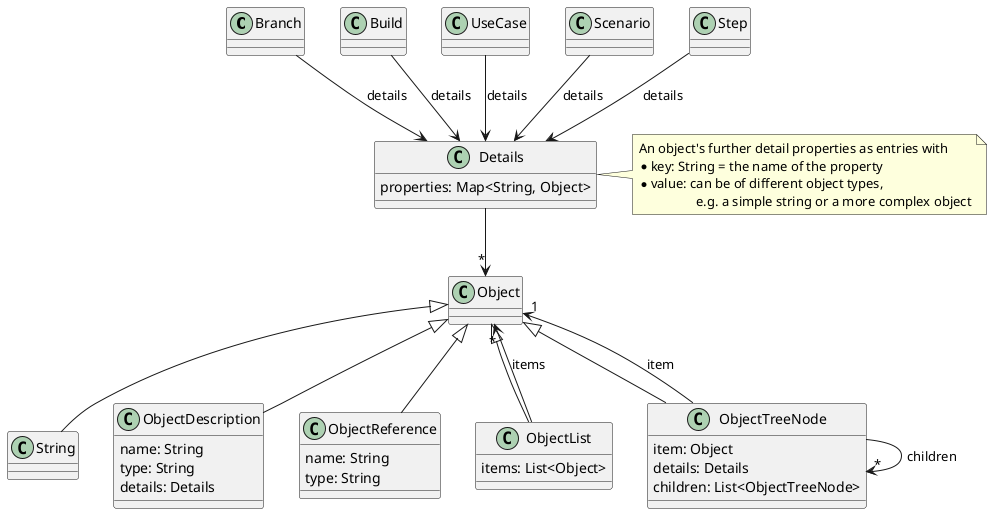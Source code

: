 @startuml

class Branch
class Build
class UseCase
class Scenario
class Step

class Object

class Details {
    properties: Map<String, Object>
}
note right
An object's further detail properties as entries with
* key: String = the name of the property
* value: can be of different object types,
                 e.g. a simple string or a more complex object
end note

class String

class ObjectDescription {
    name: String
    type: String
    details: Details
}

class ObjectReference {
    name: String
    type: String
}

class ObjectList {
    items: List<Object>
}

class ObjectTreeNode {
    item: Object
    details: Details
    children: List<ObjectTreeNode>
}

Branch --> Details : details
Build --> Details : details
UseCase --> Details : details
Scenario --> Details : details
Step --> Details : details

Details --> "*" Object

Object <|-- String
Object <|-- ObjectDescription
Object <|-- ObjectReference
Object <|-- ObjectList
Object <|-- ObjectTreeNode

ObjectList --> "*" Object : items
ObjectTreeNode --> "1" Object : item
ObjectTreeNode --> "*" ObjectTreeNode : children

@enduml
